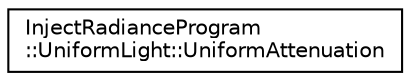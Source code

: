 digraph "Graphical Class Hierarchy"
{
 // INTERACTIVE_SVG=YES
 // LATEX_PDF_SIZE
  edge [fontname="Helvetica",fontsize="10",labelfontname="Helvetica",labelfontsize="10"];
  node [fontname="Helvetica",fontsize="10",shape=record];
  rankdir="LR";
  Node0 [label="InjectRadianceProgram\l::UniformLight::UniformAttenuation",height=0.2,width=0.4,color="black", fillcolor="white", style="filled",URL="$struct_inject_radiance_program_1_1_uniform_light_1_1_uniform_attenuation.html",tooltip=" "];
}

